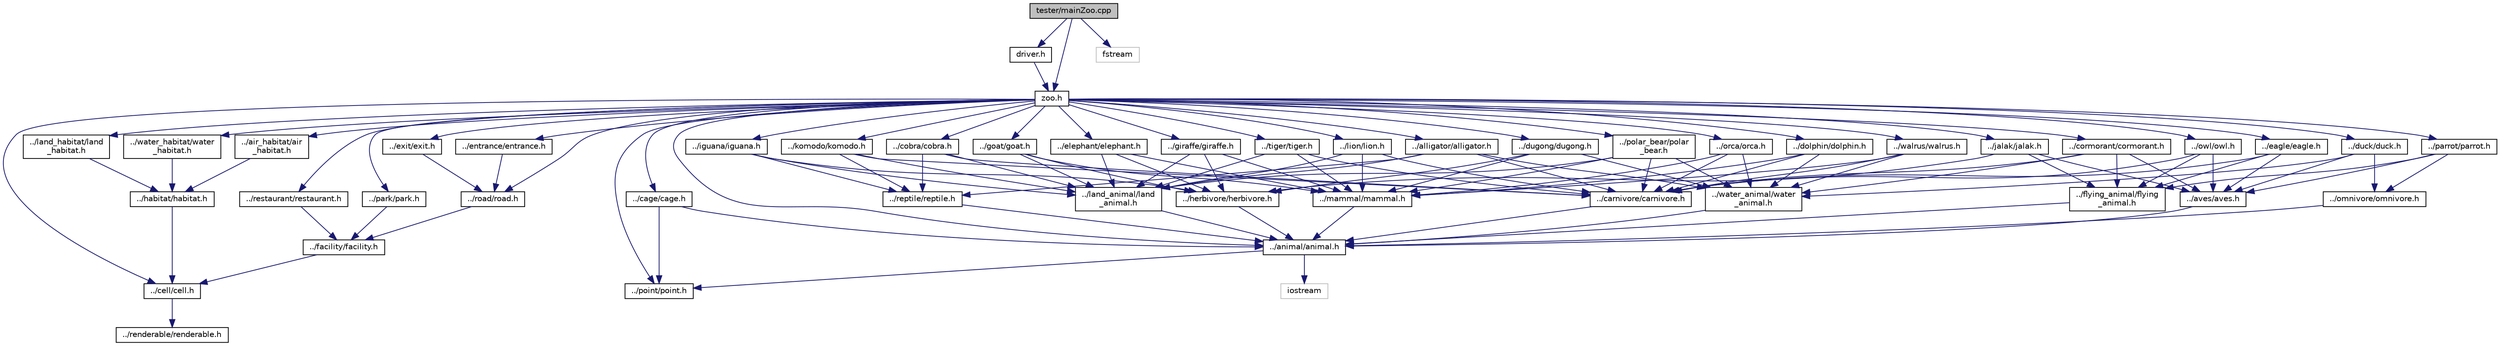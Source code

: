 digraph "tester/mainZoo.cpp"
{
  edge [fontname="Helvetica",fontsize="10",labelfontname="Helvetica",labelfontsize="10"];
  node [fontname="Helvetica",fontsize="10",shape=record];
  Node1 [label="tester/mainZoo.cpp",height=0.2,width=0.4,color="black", fillcolor="grey75", style="filled", fontcolor="black"];
  Node1 -> Node2 [color="midnightblue",fontsize="10",style="solid",fontname="Helvetica"];
  Node2 [label="zoo.h",height=0.2,width=0.4,color="black", fillcolor="white", style="filled",URL="$zoo_8h.html"];
  Node2 -> Node3 [color="midnightblue",fontsize="10",style="solid",fontname="Helvetica"];
  Node3 [label="../cell/cell.h",height=0.2,width=0.4,color="black", fillcolor="white", style="filled",URL="$cell_8h.html"];
  Node3 -> Node4 [color="midnightblue",fontsize="10",style="solid",fontname="Helvetica"];
  Node4 [label="../renderable/renderable.h",height=0.2,width=0.4,color="black", fillcolor="white", style="filled",URL="$renderable_8h.html"];
  Node2 -> Node5 [color="midnightblue",fontsize="10",style="solid",fontname="Helvetica"];
  Node5 [label="../cage/cage.h",height=0.2,width=0.4,color="black", fillcolor="white", style="filled",URL="$cage_8h.html"];
  Node5 -> Node6 [color="midnightblue",fontsize="10",style="solid",fontname="Helvetica"];
  Node6 [label="../point/point.h",height=0.2,width=0.4,color="black", fillcolor="white", style="filled",URL="$point_8h.html"];
  Node5 -> Node7 [color="midnightblue",fontsize="10",style="solid",fontname="Helvetica"];
  Node7 [label="../animal/animal.h",height=0.2,width=0.4,color="black", fillcolor="white", style="filled",URL="$animal_8h.html"];
  Node7 -> Node8 [color="midnightblue",fontsize="10",style="solid",fontname="Helvetica"];
  Node8 [label="iostream",height=0.2,width=0.4,color="grey75", fillcolor="white", style="filled"];
  Node7 -> Node6 [color="midnightblue",fontsize="10",style="solid",fontname="Helvetica"];
  Node2 -> Node6 [color="midnightblue",fontsize="10",style="solid",fontname="Helvetica"];
  Node2 -> Node7 [color="midnightblue",fontsize="10",style="solid",fontname="Helvetica"];
  Node2 -> Node9 [color="midnightblue",fontsize="10",style="solid",fontname="Helvetica"];
  Node9 [label="../land_habitat/land\l_habitat.h",height=0.2,width=0.4,color="black", fillcolor="white", style="filled",URL="$land__habitat_8h.html"];
  Node9 -> Node10 [color="midnightblue",fontsize="10",style="solid",fontname="Helvetica"];
  Node10 [label="../habitat/habitat.h",height=0.2,width=0.4,color="black", fillcolor="white", style="filled",URL="$habitat_8h.html"];
  Node10 -> Node3 [color="midnightblue",fontsize="10",style="solid",fontname="Helvetica"];
  Node2 -> Node11 [color="midnightblue",fontsize="10",style="solid",fontname="Helvetica"];
  Node11 [label="../water_habitat/water\l_habitat.h",height=0.2,width=0.4,color="black", fillcolor="white", style="filled",URL="$water__habitat_8h.html"];
  Node11 -> Node10 [color="midnightblue",fontsize="10",style="solid",fontname="Helvetica"];
  Node2 -> Node12 [color="midnightblue",fontsize="10",style="solid",fontname="Helvetica"];
  Node12 [label="../air_habitat/air\l_habitat.h",height=0.2,width=0.4,color="black", fillcolor="white", style="filled",URL="$air__habitat_8h.html"];
  Node12 -> Node10 [color="midnightblue",fontsize="10",style="solid",fontname="Helvetica"];
  Node2 -> Node13 [color="midnightblue",fontsize="10",style="solid",fontname="Helvetica"];
  Node13 [label="../restaurant/restaurant.h",height=0.2,width=0.4,color="black", fillcolor="white", style="filled",URL="$restaurant_8h.html"];
  Node13 -> Node14 [color="midnightblue",fontsize="10",style="solid",fontname="Helvetica"];
  Node14 [label="../facility/facility.h",height=0.2,width=0.4,color="black", fillcolor="white", style="filled",URL="$facility_8h.html"];
  Node14 -> Node3 [color="midnightblue",fontsize="10",style="solid",fontname="Helvetica"];
  Node2 -> Node15 [color="midnightblue",fontsize="10",style="solid",fontname="Helvetica"];
  Node15 [label="../park/park.h",height=0.2,width=0.4,color="black", fillcolor="white", style="filled",URL="$park_8h.html"];
  Node15 -> Node14 [color="midnightblue",fontsize="10",style="solid",fontname="Helvetica"];
  Node2 -> Node16 [color="midnightblue",fontsize="10",style="solid",fontname="Helvetica"];
  Node16 [label="../road/road.h",height=0.2,width=0.4,color="black", fillcolor="white", style="filled",URL="$road_8h.html"];
  Node16 -> Node14 [color="midnightblue",fontsize="10",style="solid",fontname="Helvetica"];
  Node2 -> Node17 [color="midnightblue",fontsize="10",style="solid",fontname="Helvetica"];
  Node17 [label="../exit/exit.h",height=0.2,width=0.4,color="black", fillcolor="white", style="filled",URL="$exit_8h.html"];
  Node17 -> Node16 [color="midnightblue",fontsize="10",style="solid",fontname="Helvetica"];
  Node2 -> Node18 [color="midnightblue",fontsize="10",style="solid",fontname="Helvetica"];
  Node18 [label="../entrance/entrance.h",height=0.2,width=0.4,color="black", fillcolor="white", style="filled",URL="$entrance_8h.html"];
  Node18 -> Node16 [color="midnightblue",fontsize="10",style="solid",fontname="Helvetica"];
  Node2 -> Node19 [color="midnightblue",fontsize="10",style="solid",fontname="Helvetica"];
  Node19 [label="../alligator/alligator.h",height=0.2,width=0.4,color="black", fillcolor="white", style="filled",URL="$alligator_8h.html"];
  Node19 -> Node20 [color="midnightblue",fontsize="10",style="solid",fontname="Helvetica"];
  Node20 [label="../carnivore/carnivore.h",height=0.2,width=0.4,color="black", fillcolor="white", style="filled",URL="$carnivore_8h.html"];
  Node20 -> Node7 [color="midnightblue",fontsize="10",style="solid",fontname="Helvetica"];
  Node19 -> Node21 [color="midnightblue",fontsize="10",style="solid",fontname="Helvetica"];
  Node21 [label="../land_animal/land\l_animal.h",height=0.2,width=0.4,color="black", fillcolor="white", style="filled",URL="$land__animal_8h.html"];
  Node21 -> Node7 [color="midnightblue",fontsize="10",style="solid",fontname="Helvetica"];
  Node19 -> Node22 [color="midnightblue",fontsize="10",style="solid",fontname="Helvetica"];
  Node22 [label="../water_animal/water\l_animal.h",height=0.2,width=0.4,color="black", fillcolor="white", style="filled",URL="$water__animal_8h.html"];
  Node22 -> Node7 [color="midnightblue",fontsize="10",style="solid",fontname="Helvetica"];
  Node19 -> Node23 [color="midnightblue",fontsize="10",style="solid",fontname="Helvetica"];
  Node23 [label="../reptile/reptile.h",height=0.2,width=0.4,color="black", fillcolor="white", style="filled",URL="$reptile_8h.html"];
  Node23 -> Node7 [color="midnightblue",fontsize="10",style="solid",fontname="Helvetica"];
  Node2 -> Node24 [color="midnightblue",fontsize="10",style="solid",fontname="Helvetica"];
  Node24 [label="../cobra/cobra.h",height=0.2,width=0.4,color="black", fillcolor="white", style="filled",URL="$cobra_8h.html"];
  Node24 -> Node21 [color="midnightblue",fontsize="10",style="solid",fontname="Helvetica"];
  Node24 -> Node20 [color="midnightblue",fontsize="10",style="solid",fontname="Helvetica"];
  Node24 -> Node23 [color="midnightblue",fontsize="10",style="solid",fontname="Helvetica"];
  Node2 -> Node25 [color="midnightblue",fontsize="10",style="solid",fontname="Helvetica"];
  Node25 [label="../cormorant/cormorant.h",height=0.2,width=0.4,color="black", fillcolor="white", style="filled",URL="$cormorant_8h.html"];
  Node25 -> Node26 [color="midnightblue",fontsize="10",style="solid",fontname="Helvetica"];
  Node26 [label="../aves/aves.h",height=0.2,width=0.4,color="black", fillcolor="white", style="filled",URL="$aves_8h.html"];
  Node26 -> Node7 [color="midnightblue",fontsize="10",style="solid",fontname="Helvetica"];
  Node25 -> Node20 [color="midnightblue",fontsize="10",style="solid",fontname="Helvetica"];
  Node25 -> Node27 [color="midnightblue",fontsize="10",style="solid",fontname="Helvetica"];
  Node27 [label="../flying_animal/flying\l_animal.h",height=0.2,width=0.4,color="black", fillcolor="white", style="filled",URL="$flying__animal_8h.html"];
  Node27 -> Node7 [color="midnightblue",fontsize="10",style="solid",fontname="Helvetica"];
  Node25 -> Node22 [color="midnightblue",fontsize="10",style="solid",fontname="Helvetica"];
  Node2 -> Node28 [color="midnightblue",fontsize="10",style="solid",fontname="Helvetica"];
  Node28 [label="../dolphin/dolphin.h",height=0.2,width=0.4,color="black", fillcolor="white", style="filled",URL="$dolphin_8h.html"];
  Node28 -> Node20 [color="midnightblue",fontsize="10",style="solid",fontname="Helvetica"];
  Node28 -> Node22 [color="midnightblue",fontsize="10",style="solid",fontname="Helvetica"];
  Node28 -> Node29 [color="midnightblue",fontsize="10",style="solid",fontname="Helvetica"];
  Node29 [label="../mammal/mammal.h",height=0.2,width=0.4,color="black", fillcolor="white", style="filled",URL="$mammal_8h.html"];
  Node29 -> Node7 [color="midnightblue",fontsize="10",style="solid",fontname="Helvetica"];
  Node2 -> Node30 [color="midnightblue",fontsize="10",style="solid",fontname="Helvetica"];
  Node30 [label="../duck/duck.h",height=0.2,width=0.4,color="black", fillcolor="white", style="filled",URL="$duck_8h.html"];
  Node30 -> Node26 [color="midnightblue",fontsize="10",style="solid",fontname="Helvetica"];
  Node30 -> Node31 [color="midnightblue",fontsize="10",style="solid",fontname="Helvetica"];
  Node31 [label="../omnivore/omnivore.h",height=0.2,width=0.4,color="black", fillcolor="white", style="filled",URL="$omnivore_8h.html"];
  Node31 -> Node7 [color="midnightblue",fontsize="10",style="solid",fontname="Helvetica"];
  Node30 -> Node22 [color="midnightblue",fontsize="10",style="solid",fontname="Helvetica"];
  Node2 -> Node32 [color="midnightblue",fontsize="10",style="solid",fontname="Helvetica"];
  Node32 [label="../dugong/dugong.h",height=0.2,width=0.4,color="black", fillcolor="white", style="filled",URL="$dugong_8h.html"];
  Node32 -> Node29 [color="midnightblue",fontsize="10",style="solid",fontname="Helvetica"];
  Node32 -> Node33 [color="midnightblue",fontsize="10",style="solid",fontname="Helvetica"];
  Node33 [label="../herbivore/herbivore.h",height=0.2,width=0.4,color="black", fillcolor="white", style="filled",URL="$herbivore_8h.html"];
  Node33 -> Node7 [color="midnightblue",fontsize="10",style="solid",fontname="Helvetica"];
  Node32 -> Node22 [color="midnightblue",fontsize="10",style="solid",fontname="Helvetica"];
  Node2 -> Node34 [color="midnightblue",fontsize="10",style="solid",fontname="Helvetica"];
  Node34 [label="../eagle/eagle.h",height=0.2,width=0.4,color="black", fillcolor="white", style="filled",URL="$eagle_8h.html"];
  Node34 -> Node26 [color="midnightblue",fontsize="10",style="solid",fontname="Helvetica"];
  Node34 -> Node20 [color="midnightblue",fontsize="10",style="solid",fontname="Helvetica"];
  Node34 -> Node27 [color="midnightblue",fontsize="10",style="solid",fontname="Helvetica"];
  Node2 -> Node35 [color="midnightblue",fontsize="10",style="solid",fontname="Helvetica"];
  Node35 [label="../elephant/elephant.h",height=0.2,width=0.4,color="black", fillcolor="white", style="filled",URL="$elephant_8h.html"];
  Node35 -> Node21 [color="midnightblue",fontsize="10",style="solid",fontname="Helvetica"];
  Node35 -> Node33 [color="midnightblue",fontsize="10",style="solid",fontname="Helvetica"];
  Node35 -> Node29 [color="midnightblue",fontsize="10",style="solid",fontname="Helvetica"];
  Node2 -> Node36 [color="midnightblue",fontsize="10",style="solid",fontname="Helvetica"];
  Node36 [label="../giraffe/giraffe.h",height=0.2,width=0.4,color="black", fillcolor="white", style="filled",URL="$giraffe_8h.html"];
  Node36 -> Node29 [color="midnightblue",fontsize="10",style="solid",fontname="Helvetica"];
  Node36 -> Node33 [color="midnightblue",fontsize="10",style="solid",fontname="Helvetica"];
  Node36 -> Node21 [color="midnightblue",fontsize="10",style="solid",fontname="Helvetica"];
  Node2 -> Node37 [color="midnightblue",fontsize="10",style="solid",fontname="Helvetica"];
  Node37 [label="../goat/goat.h",height=0.2,width=0.4,color="black", fillcolor="white", style="filled",URL="$goat_8h.html"];
  Node37 -> Node33 [color="midnightblue",fontsize="10",style="solid",fontname="Helvetica"];
  Node37 -> Node21 [color="midnightblue",fontsize="10",style="solid",fontname="Helvetica"];
  Node37 -> Node29 [color="midnightblue",fontsize="10",style="solid",fontname="Helvetica"];
  Node2 -> Node38 [color="midnightblue",fontsize="10",style="solid",fontname="Helvetica"];
  Node38 [label="../iguana/iguana.h",height=0.2,width=0.4,color="black", fillcolor="white", style="filled",URL="$iguana_8h.html"];
  Node38 -> Node33 [color="midnightblue",fontsize="10",style="solid",fontname="Helvetica"];
  Node38 -> Node21 [color="midnightblue",fontsize="10",style="solid",fontname="Helvetica"];
  Node38 -> Node23 [color="midnightblue",fontsize="10",style="solid",fontname="Helvetica"];
  Node2 -> Node39 [color="midnightblue",fontsize="10",style="solid",fontname="Helvetica"];
  Node39 [label="../jalak/jalak.h",height=0.2,width=0.4,color="black", fillcolor="white", style="filled",URL="$jalak_8h.html"];
  Node39 -> Node27 [color="midnightblue",fontsize="10",style="solid",fontname="Helvetica"];
  Node39 -> Node33 [color="midnightblue",fontsize="10",style="solid",fontname="Helvetica"];
  Node39 -> Node26 [color="midnightblue",fontsize="10",style="solid",fontname="Helvetica"];
  Node2 -> Node40 [color="midnightblue",fontsize="10",style="solid",fontname="Helvetica"];
  Node40 [label="../komodo/komodo.h",height=0.2,width=0.4,color="black", fillcolor="white", style="filled",URL="$komodo_8h.html"];
  Node40 -> Node23 [color="midnightblue",fontsize="10",style="solid",fontname="Helvetica"];
  Node40 -> Node20 [color="midnightblue",fontsize="10",style="solid",fontname="Helvetica"];
  Node40 -> Node21 [color="midnightblue",fontsize="10",style="solid",fontname="Helvetica"];
  Node2 -> Node41 [color="midnightblue",fontsize="10",style="solid",fontname="Helvetica"];
  Node41 [label="../lion/lion.h",height=0.2,width=0.4,color="black", fillcolor="white", style="filled",URL="$lion_8h.html"];
  Node41 -> Node29 [color="midnightblue",fontsize="10",style="solid",fontname="Helvetica"];
  Node41 -> Node20 [color="midnightblue",fontsize="10",style="solid",fontname="Helvetica"];
  Node41 -> Node21 [color="midnightblue",fontsize="10",style="solid",fontname="Helvetica"];
  Node2 -> Node42 [color="midnightblue",fontsize="10",style="solid",fontname="Helvetica"];
  Node42 [label="../orca/orca.h",height=0.2,width=0.4,color="black", fillcolor="white", style="filled",URL="$orca_8h.html"];
  Node42 -> Node22 [color="midnightblue",fontsize="10",style="solid",fontname="Helvetica"];
  Node42 -> Node20 [color="midnightblue",fontsize="10",style="solid",fontname="Helvetica"];
  Node42 -> Node29 [color="midnightblue",fontsize="10",style="solid",fontname="Helvetica"];
  Node2 -> Node43 [color="midnightblue",fontsize="10",style="solid",fontname="Helvetica"];
  Node43 [label="../owl/owl.h",height=0.2,width=0.4,color="black", fillcolor="white", style="filled",URL="$owl_8h.html"];
  Node43 -> Node27 [color="midnightblue",fontsize="10",style="solid",fontname="Helvetica"];
  Node43 -> Node20 [color="midnightblue",fontsize="10",style="solid",fontname="Helvetica"];
  Node43 -> Node26 [color="midnightblue",fontsize="10",style="solid",fontname="Helvetica"];
  Node2 -> Node44 [color="midnightblue",fontsize="10",style="solid",fontname="Helvetica"];
  Node44 [label="../parrot/parrot.h",height=0.2,width=0.4,color="black", fillcolor="white", style="filled",URL="$parrot_8h.html"];
  Node44 -> Node31 [color="midnightblue",fontsize="10",style="solid",fontname="Helvetica"];
  Node44 -> Node27 [color="midnightblue",fontsize="10",style="solid",fontname="Helvetica"];
  Node44 -> Node26 [color="midnightblue",fontsize="10",style="solid",fontname="Helvetica"];
  Node2 -> Node45 [color="midnightblue",fontsize="10",style="solid",fontname="Helvetica"];
  Node45 [label="../polar_bear/polar\l_bear.h",height=0.2,width=0.4,color="black", fillcolor="white", style="filled",URL="$polar__bear_8h.html"];
  Node45 -> Node20 [color="midnightblue",fontsize="10",style="solid",fontname="Helvetica"];
  Node45 -> Node21 [color="midnightblue",fontsize="10",style="solid",fontname="Helvetica"];
  Node45 -> Node22 [color="midnightblue",fontsize="10",style="solid",fontname="Helvetica"];
  Node45 -> Node29 [color="midnightblue",fontsize="10",style="solid",fontname="Helvetica"];
  Node2 -> Node46 [color="midnightblue",fontsize="10",style="solid",fontname="Helvetica"];
  Node46 [label="../tiger/tiger.h",height=0.2,width=0.4,color="black", fillcolor="white", style="filled",URL="$tiger_8h.html"];
  Node46 -> Node20 [color="midnightblue",fontsize="10",style="solid",fontname="Helvetica"];
  Node46 -> Node21 [color="midnightblue",fontsize="10",style="solid",fontname="Helvetica"];
  Node46 -> Node29 [color="midnightblue",fontsize="10",style="solid",fontname="Helvetica"];
  Node2 -> Node47 [color="midnightblue",fontsize="10",style="solid",fontname="Helvetica"];
  Node47 [label="../walrus/walrus.h",height=0.2,width=0.4,color="black", fillcolor="white", style="filled",URL="$walrus_8h.html"];
  Node47 -> Node20 [color="midnightblue",fontsize="10",style="solid",fontname="Helvetica"];
  Node47 -> Node22 [color="midnightblue",fontsize="10",style="solid",fontname="Helvetica"];
  Node47 -> Node29 [color="midnightblue",fontsize="10",style="solid",fontname="Helvetica"];
  Node1 -> Node48 [color="midnightblue",fontsize="10",style="solid",fontname="Helvetica"];
  Node48 [label="driver.h",height=0.2,width=0.4,color="black", fillcolor="white", style="filled",URL="$driver_8h.html"];
  Node48 -> Node2 [color="midnightblue",fontsize="10",style="solid",fontname="Helvetica"];
  Node1 -> Node49 [color="midnightblue",fontsize="10",style="solid",fontname="Helvetica"];
  Node49 [label="fstream",height=0.2,width=0.4,color="grey75", fillcolor="white", style="filled"];
}
